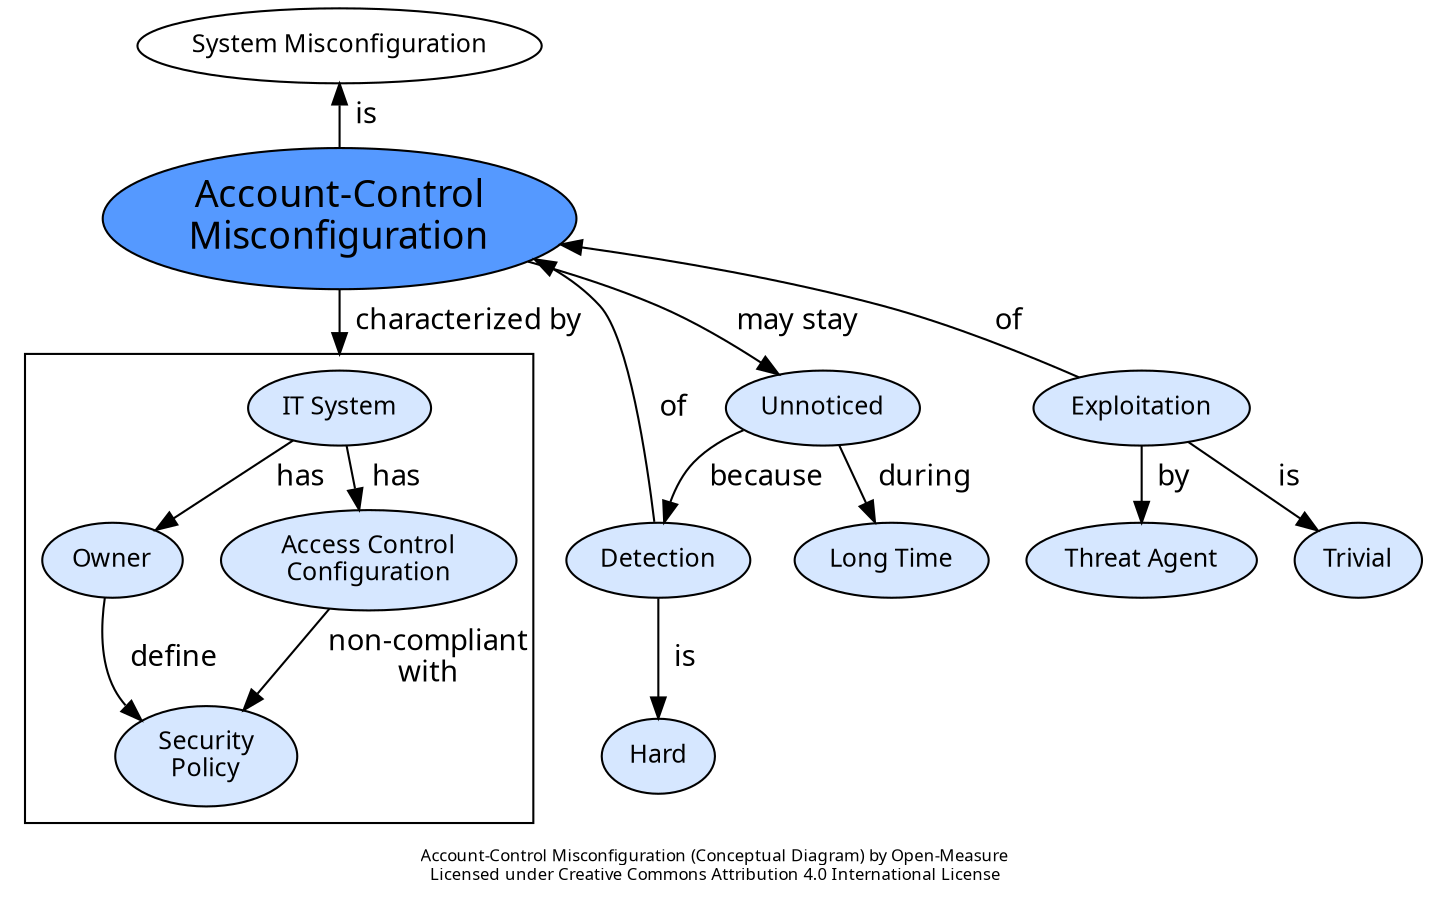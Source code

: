 digraph G {
	rankdir="TB";
	ranksep="0";
	newrank=true;
	packmode="clust";
	compound=true;
	fontname="Calibri";
	label="Account-Control Misconfiguration (Conceptual Diagram) by Open-Measure\nLicensed under Creative Commons Attribution 4.0 International License";
	fontsize=8;
	node[shape="ellipse", fontsize=12, fillcolor="#d6e7ff", style="filled", fontname="Calibri"];
	edge[fontname="Calibri", minlen="1"];

	# Parent Concept
	n_system_misconfiguration [label="System Misconfiguration", fillcolor="#ffffff"];
	n_system_misconfiguration -> n_access_control_misconfiguration [weight=10, label="  is  ", dir="back"];

	# Concept
	n_access_control_misconfiguration [label="Account-Control\nMisconfiguration", fontsize=18, fillcolor="#5599ff", URL="https://open-measure.atlassian.net/wiki/spaces/DIC/pages/1781104660"];
	n_access_control_misconfiguration -> n_it_system [weight=10, label="  characterized by  ", lhead="cluster_definition"];
	# Key Characteristics
	subgraph cluster_definition {
		label="";
		fontsize="14";
		n_it_system [label="IT System"];
		n_system_owner [label="Owner"];
		n_it_system -> n_system_owner [label="  has  "];
		n_system_owner -> n_security_policy [label="  define  "];
		n_security_policy [label="Security\nPolicy"];
		n_access_control_configuration [label="Access Control\nConfiguration"];
		n_it_system -> n_access_control_configuration [label="  has  "];
		n_access_control_configuration -> n_security_policy [label="  non-compliant  \n  with  "];
	}

	n_detection [label="Detection"];
	n_access_control_misconfiguration -> n_detection [label="  of  ", dir="back"];
	n_hard [label="Hard"];
	n_detection -> n_hard [label="  is  "];
	n_unnoticed [label="Unnoticed"];
	n_unnoticed -> n_long_time [label="  during  "];
	n_long_time [label="Long Time"];
	n_access_control_misconfiguration -> n_unnoticed [label="  may stay  "];
	n_unnoticed -> n_detection [label="  because  "];

n_access_control_misconfiguration -> n_exploitation [label="  of  ", dir="back"];
	n_threat_agent [label="Threat Agent"];
	n_exploitation [label="Exploitation"];
	n_exploitation -> n_threat_agent [label="  by  "];
	n_trivial [label="Trivial"];
	n_exploitation -> n_trivial [label="  is  "];

	# Levels
	#{ rank=same; n_perpetrator; n_distinct; n_victim; }
	#{ rank=same; n_control; n_identity }

}
